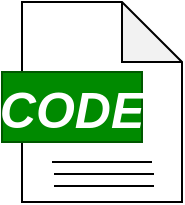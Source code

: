 <mxfile>
    <diagram id="FWImHijrEU11V_pqL97C" name="Page-1">
        <mxGraphModel dx="939" dy="691" grid="1" gridSize="10" guides="1" tooltips="1" connect="1" arrows="1" fold="1" page="1" pageScale="1" pageWidth="850" pageHeight="1100" math="0" shadow="0">
            <root>
                <mxCell id="0"/>
                <mxCell id="1" parent="0"/>
                <mxCell id="82" value="" style="group" parent="1" vertex="1" connectable="0">
                    <mxGeometry x="410" y="300" width="90" height="100" as="geometry"/>
                </mxCell>
                <mxCell id="76" value="" style="shape=note;whiteSpace=wrap;html=1;backgroundOutline=1;darkOpacity=0.05;" parent="82" vertex="1">
                    <mxGeometry x="10" width="80" height="100" as="geometry"/>
                </mxCell>
                <mxCell id="77" value="" style="rounded=1;whiteSpace=wrap;html=1;" parent="82" vertex="1">
                    <mxGeometry y="35" width="60" height="30" as="geometry"/>
                </mxCell>
                <mxCell id="78" value="&lt;font size=&quot;1&quot; style=&quot;&quot;&gt;&lt;b style=&quot;&quot;&gt;&lt;i style=&quot;font-size: 25px;&quot;&gt;CODE&lt;/i&gt;&lt;/b&gt;&lt;/font&gt;" style="text;html=1;strokeColor=#005700;fillColor=#008a00;align=center;verticalAlign=middle;whiteSpace=wrap;rounded=0;fontColor=#ffffff;" parent="82" vertex="1">
                    <mxGeometry y="35" width="70" height="35" as="geometry"/>
                </mxCell>
                <mxCell id="79" value="" style="endArrow=none;html=1;fontSize=14;" parent="82" edge="1">
                    <mxGeometry width="50" height="50" relative="1" as="geometry">
                        <mxPoint x="25" y="80" as="sourcePoint"/>
                        <mxPoint x="75" y="80" as="targetPoint"/>
                    </mxGeometry>
                </mxCell>
                <mxCell id="80" value="" style="endArrow=none;html=1;fontSize=14;" parent="82" edge="1">
                    <mxGeometry width="50" height="50" relative="1" as="geometry">
                        <mxPoint x="26" y="86" as="sourcePoint"/>
                        <mxPoint x="76" y="86" as="targetPoint"/>
                    </mxGeometry>
                </mxCell>
                <mxCell id="81" value="" style="endArrow=none;html=1;fontSize=14;" parent="82" edge="1">
                    <mxGeometry width="50" height="50" relative="1" as="geometry">
                        <mxPoint x="26" y="92" as="sourcePoint"/>
                        <mxPoint x="76" y="92" as="targetPoint"/>
                    </mxGeometry>
                </mxCell>
            </root>
        </mxGraphModel>
    </diagram>
</mxfile>